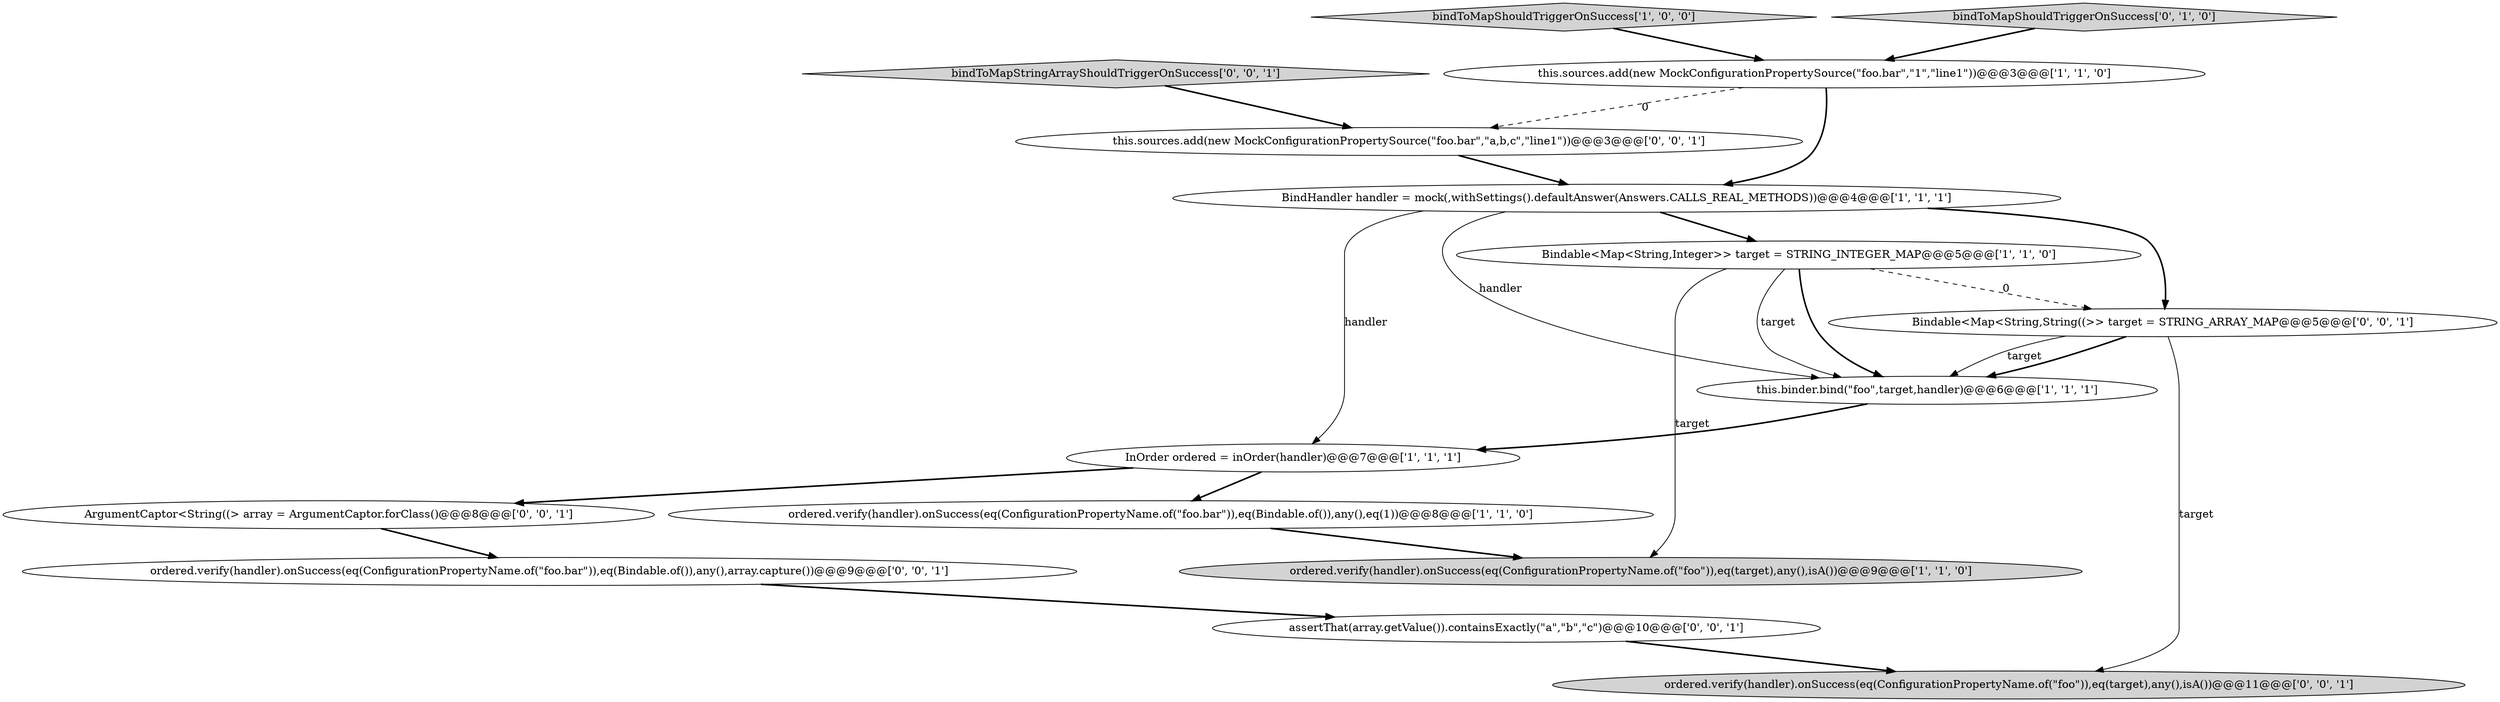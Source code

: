 digraph {
10 [style = filled, label = "ordered.verify(handler).onSuccess(eq(ConfigurationPropertyName.of(\"foo\")),eq(target),any(),isA())@@@11@@@['0', '0', '1']", fillcolor = lightgray, shape = ellipse image = "AAA0AAABBB3BBB"];
0 [style = filled, label = "BindHandler handler = mock(,withSettings().defaultAnswer(Answers.CALLS_REAL_METHODS))@@@4@@@['1', '1', '1']", fillcolor = white, shape = ellipse image = "AAA0AAABBB1BBB"];
9 [style = filled, label = "ordered.verify(handler).onSuccess(eq(ConfigurationPropertyName.of(\"foo.bar\")),eq(Bindable.of()),any(),array.capture())@@@9@@@['0', '0', '1']", fillcolor = white, shape = ellipse image = "AAA0AAABBB3BBB"];
12 [style = filled, label = "bindToMapStringArrayShouldTriggerOnSuccess['0', '0', '1']", fillcolor = lightgray, shape = diamond image = "AAA0AAABBB3BBB"];
14 [style = filled, label = "this.sources.add(new MockConfigurationPropertySource(\"foo.bar\",\"a,b,c\",\"line1\"))@@@3@@@['0', '0', '1']", fillcolor = white, shape = ellipse image = "AAA0AAABBB3BBB"];
5 [style = filled, label = "this.sources.add(new MockConfigurationPropertySource(\"foo.bar\",\"1\",\"line1\"))@@@3@@@['1', '1', '0']", fillcolor = white, shape = ellipse image = "AAA0AAABBB1BBB"];
11 [style = filled, label = "Bindable<Map<String,String((>> target = STRING_ARRAY_MAP@@@5@@@['0', '0', '1']", fillcolor = white, shape = ellipse image = "AAA0AAABBB3BBB"];
4 [style = filled, label = "ordered.verify(handler).onSuccess(eq(ConfigurationPropertyName.of(\"foo.bar\")),eq(Bindable.of()),any(),eq(1))@@@8@@@['1', '1', '0']", fillcolor = white, shape = ellipse image = "AAA0AAABBB1BBB"];
15 [style = filled, label = "ArgumentCaptor<String((> array = ArgumentCaptor.forClass()@@@8@@@['0', '0', '1']", fillcolor = white, shape = ellipse image = "AAA0AAABBB3BBB"];
6 [style = filled, label = "Bindable<Map<String,Integer>> target = STRING_INTEGER_MAP@@@5@@@['1', '1', '0']", fillcolor = white, shape = ellipse image = "AAA0AAABBB1BBB"];
13 [style = filled, label = "assertThat(array.getValue()).containsExactly(\"a\",\"b\",\"c\")@@@10@@@['0', '0', '1']", fillcolor = white, shape = ellipse image = "AAA0AAABBB3BBB"];
7 [style = filled, label = "bindToMapShouldTriggerOnSuccess['1', '0', '0']", fillcolor = lightgray, shape = diamond image = "AAA0AAABBB1BBB"];
8 [style = filled, label = "bindToMapShouldTriggerOnSuccess['0', '1', '0']", fillcolor = lightgray, shape = diamond image = "AAA0AAABBB2BBB"];
2 [style = filled, label = "InOrder ordered = inOrder(handler)@@@7@@@['1', '1', '1']", fillcolor = white, shape = ellipse image = "AAA0AAABBB1BBB"];
3 [style = filled, label = "ordered.verify(handler).onSuccess(eq(ConfigurationPropertyName.of(\"foo\")),eq(target),any(),isA())@@@9@@@['1', '1', '0']", fillcolor = lightgray, shape = ellipse image = "AAA0AAABBB1BBB"];
1 [style = filled, label = "this.binder.bind(\"foo\",target,handler)@@@6@@@['1', '1', '1']", fillcolor = white, shape = ellipse image = "AAA0AAABBB1BBB"];
13->10 [style = bold, label=""];
4->3 [style = bold, label=""];
11->10 [style = solid, label="target"];
5->14 [style = dashed, label="0"];
0->6 [style = bold, label=""];
11->1 [style = bold, label=""];
6->11 [style = dashed, label="0"];
0->11 [style = bold, label=""];
2->4 [style = bold, label=""];
6->1 [style = solid, label="target"];
6->1 [style = bold, label=""];
7->5 [style = bold, label=""];
6->3 [style = solid, label="target"];
8->5 [style = bold, label=""];
5->0 [style = bold, label=""];
14->0 [style = bold, label=""];
15->9 [style = bold, label=""];
0->1 [style = solid, label="handler"];
2->15 [style = bold, label=""];
12->14 [style = bold, label=""];
11->1 [style = solid, label="target"];
1->2 [style = bold, label=""];
0->2 [style = solid, label="handler"];
9->13 [style = bold, label=""];
}
